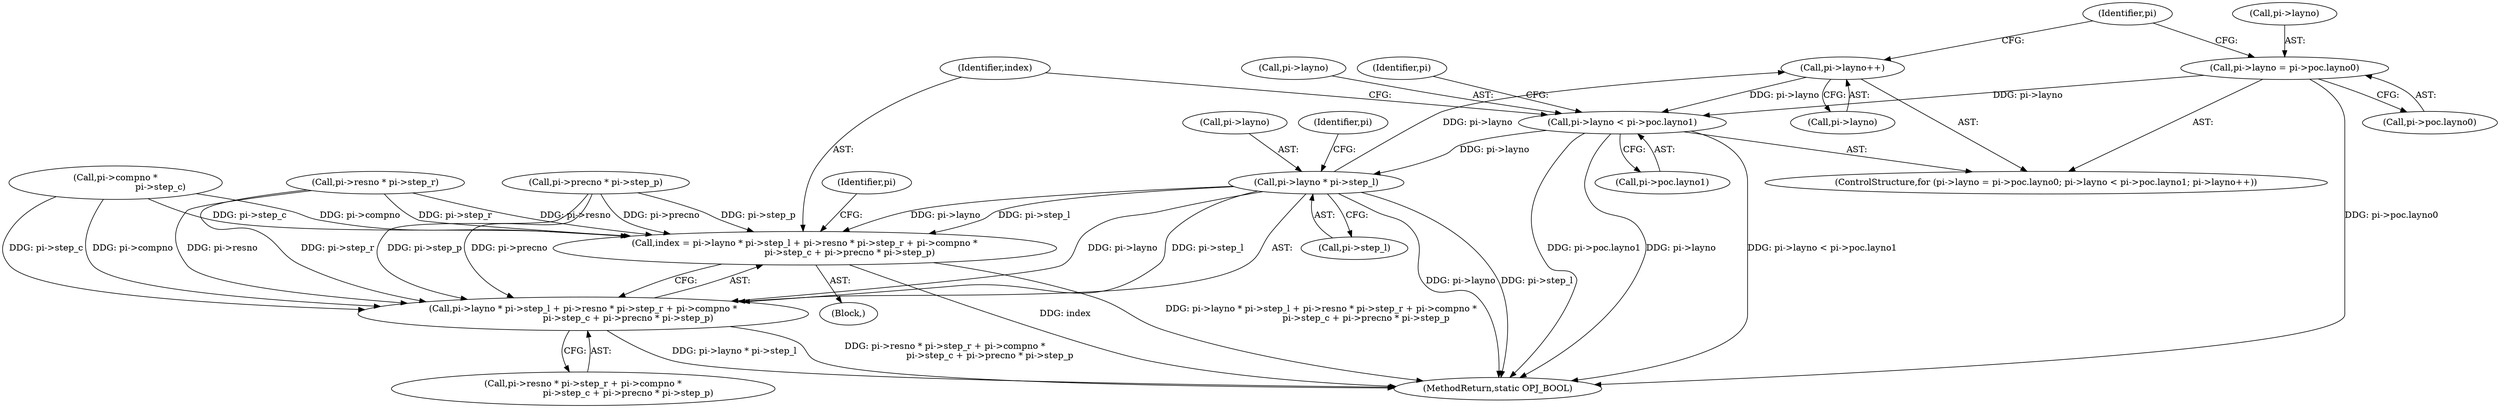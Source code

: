 digraph "0_openjpeg_d27ccf01c68a31ad62b33d2dc1ba2bb1eeaafe7b_1@pointer" {
"1000756" [label="(Call,pi->layno++)"];
"1000764" [label="(Call,pi->layno * pi->step_l)"];
"1000747" [label="(Call,pi->layno < pi->poc.layno1)"];
"1000756" [label="(Call,pi->layno++)"];
"1000738" [label="(Call,pi->layno = pi->poc.layno0)"];
"1000761" [label="(Call,index = pi->layno * pi->step_l + pi->resno * pi->step_r + pi->compno *\n                                pi->step_c + pi->precno * pi->step_p)"];
"1000763" [label="(Call,pi->layno * pi->step_l + pi->resno * pi->step_r + pi->compno *\n                                pi->step_c + pi->precno * pi->step_p)"];
"1000772" [label="(Call,pi->resno * pi->step_r)"];
"1000771" [label="(Call,pi->resno * pi->step_r + pi->compno *\n                                pi->step_c + pi->precno * pi->step_p)"];
"1000737" [label="(ControlStructure,for (pi->layno = pi->poc.layno0; pi->layno < pi->poc.layno1; pi->layno++))"];
"1000763" [label="(Call,pi->layno * pi->step_l + pi->resno * pi->step_r + pi->compno *\n                                pi->step_c + pi->precno * pi->step_p)"];
"1000739" [label="(Call,pi->layno)"];
"1000798" [label="(Identifier,pi)"];
"1000749" [label="(Identifier,pi)"];
"1000738" [label="(Call,pi->layno = pi->poc.layno0)"];
"1000760" [label="(Block,)"];
"1000761" [label="(Call,index = pi->layno * pi->step_l + pi->resno * pi->step_r + pi->compno *\n                                pi->step_c + pi->precno * pi->step_p)"];
"1000742" [label="(Call,pi->poc.layno0)"];
"1000751" [label="(Call,pi->poc.layno1)"];
"1000787" [label="(Call,pi->precno * pi->step_p)"];
"1000747" [label="(Call,pi->layno < pi->poc.layno1)"];
"1000765" [label="(Call,pi->layno)"];
"1000764" [label="(Call,pi->layno * pi->step_l)"];
"1000814" [label="(MethodReturn,static OPJ_BOOL)"];
"1000780" [label="(Call,pi->compno *\n                                pi->step_c)"];
"1000757" [label="(Call,pi->layno)"];
"1000762" [label="(Identifier,index)"];
"1000768" [label="(Call,pi->step_l)"];
"1000774" [label="(Identifier,pi)"];
"1000748" [label="(Call,pi->layno)"];
"1000756" [label="(Call,pi->layno++)"];
"1000425" [label="(Identifier,pi)"];
"1000756" -> "1000737"  [label="AST: "];
"1000756" -> "1000757"  [label="CFG: "];
"1000757" -> "1000756"  [label="AST: "];
"1000749" -> "1000756"  [label="CFG: "];
"1000756" -> "1000747"  [label="DDG: pi->layno"];
"1000764" -> "1000756"  [label="DDG: pi->layno"];
"1000764" -> "1000763"  [label="AST: "];
"1000764" -> "1000768"  [label="CFG: "];
"1000765" -> "1000764"  [label="AST: "];
"1000768" -> "1000764"  [label="AST: "];
"1000774" -> "1000764"  [label="CFG: "];
"1000764" -> "1000814"  [label="DDG: pi->layno"];
"1000764" -> "1000814"  [label="DDG: pi->step_l"];
"1000764" -> "1000761"  [label="DDG: pi->layno"];
"1000764" -> "1000761"  [label="DDG: pi->step_l"];
"1000764" -> "1000763"  [label="DDG: pi->layno"];
"1000764" -> "1000763"  [label="DDG: pi->step_l"];
"1000747" -> "1000764"  [label="DDG: pi->layno"];
"1000747" -> "1000737"  [label="AST: "];
"1000747" -> "1000751"  [label="CFG: "];
"1000748" -> "1000747"  [label="AST: "];
"1000751" -> "1000747"  [label="AST: "];
"1000762" -> "1000747"  [label="CFG: "];
"1000425" -> "1000747"  [label="CFG: "];
"1000747" -> "1000814"  [label="DDG: pi->poc.layno1"];
"1000747" -> "1000814"  [label="DDG: pi->layno"];
"1000747" -> "1000814"  [label="DDG: pi->layno < pi->poc.layno1"];
"1000738" -> "1000747"  [label="DDG: pi->layno"];
"1000738" -> "1000737"  [label="AST: "];
"1000738" -> "1000742"  [label="CFG: "];
"1000739" -> "1000738"  [label="AST: "];
"1000742" -> "1000738"  [label="AST: "];
"1000749" -> "1000738"  [label="CFG: "];
"1000738" -> "1000814"  [label="DDG: pi->poc.layno0"];
"1000761" -> "1000760"  [label="AST: "];
"1000761" -> "1000763"  [label="CFG: "];
"1000762" -> "1000761"  [label="AST: "];
"1000763" -> "1000761"  [label="AST: "];
"1000798" -> "1000761"  [label="CFG: "];
"1000761" -> "1000814"  [label="DDG: index"];
"1000761" -> "1000814"  [label="DDG: pi->layno * pi->step_l + pi->resno * pi->step_r + pi->compno *\n                                pi->step_c + pi->precno * pi->step_p"];
"1000772" -> "1000761"  [label="DDG: pi->resno"];
"1000772" -> "1000761"  [label="DDG: pi->step_r"];
"1000780" -> "1000761"  [label="DDG: pi->compno"];
"1000780" -> "1000761"  [label="DDG: pi->step_c"];
"1000787" -> "1000761"  [label="DDG: pi->precno"];
"1000787" -> "1000761"  [label="DDG: pi->step_p"];
"1000763" -> "1000771"  [label="CFG: "];
"1000771" -> "1000763"  [label="AST: "];
"1000763" -> "1000814"  [label="DDG: pi->layno * pi->step_l"];
"1000763" -> "1000814"  [label="DDG: pi->resno * pi->step_r + pi->compno *\n                                pi->step_c + pi->precno * pi->step_p"];
"1000772" -> "1000763"  [label="DDG: pi->resno"];
"1000772" -> "1000763"  [label="DDG: pi->step_r"];
"1000780" -> "1000763"  [label="DDG: pi->compno"];
"1000780" -> "1000763"  [label="DDG: pi->step_c"];
"1000787" -> "1000763"  [label="DDG: pi->precno"];
"1000787" -> "1000763"  [label="DDG: pi->step_p"];
}
